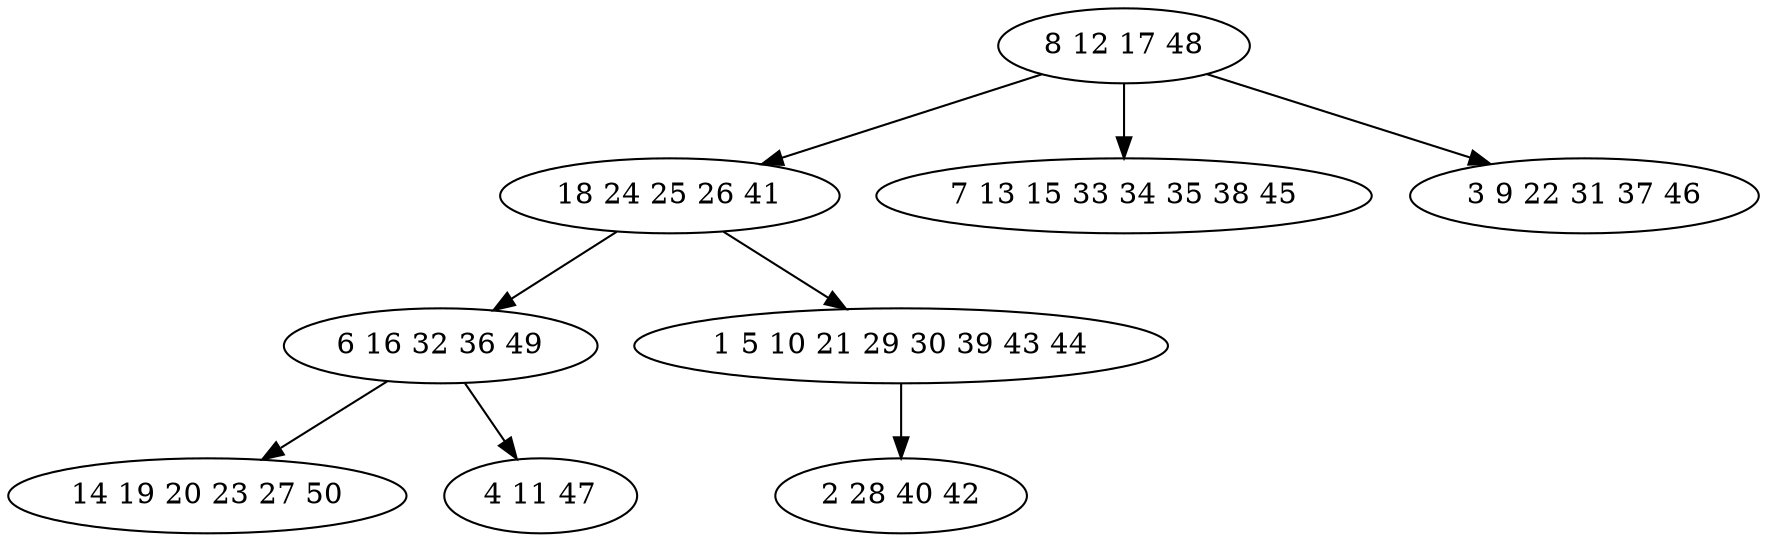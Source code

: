 digraph true_tree {
	"0" -> "1"
	"1" -> "2"
	"1" -> "3"
	"0" -> "4"
	"2" -> "5"
	"3" -> "6"
	"2" -> "7"
	"0" -> "8"
	"0" [label="8 12 17 48"];
	"1" [label="18 24 25 26 41"];
	"2" [label="6 16 32 36 49"];
	"3" [label="1 5 10 21 29 30 39 43 44"];
	"4" [label="7 13 15 33 34 35 38 45"];
	"5" [label="14 19 20 23 27 50"];
	"6" [label="2 28 40 42"];
	"7" [label="4 11 47"];
	"8" [label="3 9 22 31 37 46"];
}
